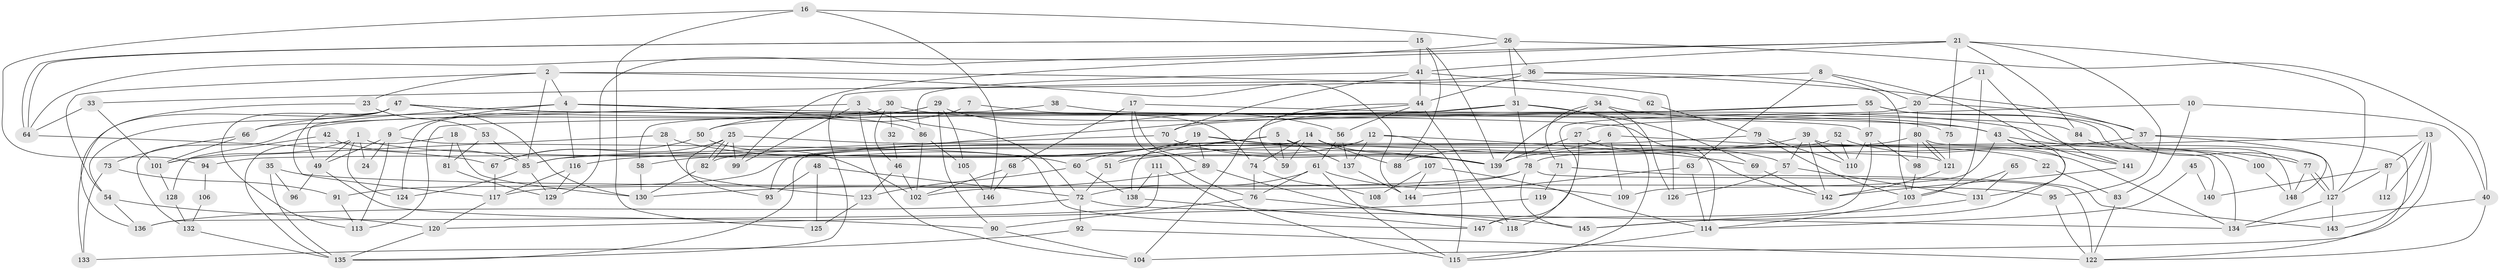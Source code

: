// Generated by graph-tools (version 1.1) at 2025/15/03/09/25 04:15:16]
// undirected, 148 vertices, 296 edges
graph export_dot {
graph [start="1"]
  node [color=gray90,style=filled];
  1;
  2;
  3;
  4;
  5;
  6;
  7;
  8;
  9;
  10;
  11;
  12;
  13;
  14;
  15;
  16;
  17;
  18;
  19;
  20;
  21;
  22;
  23;
  24;
  25;
  26;
  27;
  28;
  29;
  30;
  31;
  32;
  33;
  34;
  35;
  36;
  37;
  38;
  39;
  40;
  41;
  42;
  43;
  44;
  45;
  46;
  47;
  48;
  49;
  50;
  51;
  52;
  53;
  54;
  55;
  56;
  57;
  58;
  59;
  60;
  61;
  62;
  63;
  64;
  65;
  66;
  67;
  68;
  69;
  70;
  71;
  72;
  73;
  74;
  75;
  76;
  77;
  78;
  79;
  80;
  81;
  82;
  83;
  84;
  85;
  86;
  87;
  88;
  89;
  90;
  91;
  92;
  93;
  94;
  95;
  96;
  97;
  98;
  99;
  100;
  101;
  102;
  103;
  104;
  105;
  106;
  107;
  108;
  109;
  110;
  111;
  112;
  113;
  114;
  115;
  116;
  117;
  118;
  119;
  120;
  121;
  122;
  123;
  124;
  125;
  126;
  127;
  128;
  129;
  130;
  131;
  132;
  133;
  134;
  135;
  136;
  137;
  138;
  139;
  140;
  141;
  142;
  143;
  144;
  145;
  146;
  147;
  148;
  1 -- 49;
  1 -- 139;
  1 -- 24;
  1 -- 101;
  1 -- 124;
  2 -- 85;
  2 -- 4;
  2 -- 23;
  2 -- 54;
  2 -- 62;
  2 -- 144;
  3 -- 99;
  3 -- 66;
  3 -- 72;
  3 -- 104;
  4 -- 116;
  4 -- 9;
  4 -- 43;
  4 -- 49;
  4 -- 86;
  5 -- 51;
  5 -- 137;
  5 -- 59;
  5 -- 91;
  5 -- 140;
  6 -- 88;
  6 -- 109;
  6 -- 22;
  7 -- 74;
  7 -- 50;
  8 -- 20;
  8 -- 141;
  8 -- 33;
  8 -- 63;
  9 -- 49;
  9 -- 147;
  9 -- 24;
  9 -- 113;
  10 -- 27;
  10 -- 40;
  10 -- 83;
  11 -- 141;
  11 -- 103;
  11 -- 20;
  12 -- 69;
  12 -- 138;
  12 -- 60;
  12 -- 115;
  12 -- 137;
  13 -- 78;
  13 -- 104;
  13 -- 87;
  13 -- 112;
  13 -- 143;
  14 -- 59;
  14 -- 139;
  14 -- 74;
  14 -- 88;
  14 -- 135;
  15 -- 41;
  15 -- 64;
  15 -- 64;
  15 -- 88;
  15 -- 139;
  16 -- 26;
  16 -- 146;
  16 -- 94;
  16 -- 125;
  17 -- 76;
  17 -- 89;
  17 -- 68;
  17 -- 84;
  18 -- 135;
  18 -- 81;
  18 -- 130;
  19 -- 139;
  19 -- 85;
  19 -- 57;
  19 -- 58;
  19 -- 89;
  20 -- 80;
  20 -- 37;
  20 -- 118;
  21 -- 127;
  21 -- 129;
  21 -- 41;
  21 -- 75;
  21 -- 84;
  21 -- 95;
  21 -- 99;
  22 -- 83;
  23 -- 136;
  23 -- 53;
  25 -- 82;
  25 -- 82;
  25 -- 121;
  25 -- 67;
  25 -- 93;
  25 -- 99;
  26 -- 36;
  26 -- 31;
  26 -- 40;
  26 -- 64;
  27 -- 147;
  27 -- 139;
  27 -- 142;
  28 -- 123;
  28 -- 101;
  28 -- 60;
  29 -- 56;
  29 -- 66;
  29 -- 90;
  29 -- 105;
  29 -- 132;
  30 -- 127;
  30 -- 46;
  30 -- 32;
  30 -- 124;
  31 -- 78;
  31 -- 115;
  31 -- 50;
  31 -- 69;
  31 -- 104;
  32 -- 46;
  33 -- 64;
  33 -- 101;
  34 -- 139;
  34 -- 43;
  34 -- 71;
  34 -- 126;
  35 -- 95;
  35 -- 135;
  35 -- 96;
  36 -- 135;
  36 -- 37;
  36 -- 44;
  36 -- 103;
  37 -- 122;
  37 -- 116;
  37 -- 148;
  38 -- 58;
  38 -- 75;
  39 -- 110;
  39 -- 57;
  39 -- 51;
  39 -- 142;
  39 -- 145;
  40 -- 134;
  40 -- 122;
  41 -- 126;
  41 -- 44;
  41 -- 70;
  41 -- 86;
  42 -- 128;
  42 -- 85;
  43 -- 77;
  43 -- 109;
  43 -- 131;
  43 -- 141;
  44 -- 56;
  44 -- 59;
  44 -- 93;
  44 -- 118;
  45 -- 114;
  45 -- 140;
  46 -- 102;
  46 -- 123;
  47 -- 117;
  47 -- 114;
  47 -- 54;
  47 -- 97;
  47 -- 113;
  47 -- 130;
  47 -- 133;
  48 -- 72;
  48 -- 93;
  48 -- 125;
  49 -- 90;
  49 -- 96;
  50 -- 67;
  50 -- 102;
  51 -- 72;
  52 -- 110;
  52 -- 134;
  52 -- 94;
  53 -- 85;
  53 -- 81;
  54 -- 120;
  54 -- 136;
  55 -- 113;
  55 -- 148;
  55 -- 70;
  55 -- 77;
  55 -- 97;
  56 -- 137;
  56 -- 61;
  57 -- 131;
  57 -- 126;
  58 -- 130;
  60 -- 123;
  60 -- 138;
  61 -- 76;
  61 -- 72;
  61 -- 109;
  61 -- 115;
  62 -- 79;
  63 -- 114;
  63 -- 144;
  64 -- 67;
  65 -- 131;
  65 -- 103;
  66 -- 73;
  66 -- 101;
  67 -- 117;
  68 -- 102;
  68 -- 146;
  69 -- 142;
  70 -- 85;
  70 -- 139;
  71 -- 143;
  71 -- 119;
  72 -- 92;
  72 -- 134;
  72 -- 136;
  73 -- 133;
  73 -- 91;
  74 -- 76;
  74 -- 108;
  75 -- 121;
  76 -- 118;
  76 -- 90;
  77 -- 127;
  77 -- 127;
  77 -- 148;
  78 -- 102;
  78 -- 145;
  78 -- 117;
  78 -- 122;
  79 -- 82;
  79 -- 103;
  79 -- 110;
  80 -- 121;
  80 -- 121;
  80 -- 139;
  80 -- 98;
  80 -- 134;
  81 -- 129;
  82 -- 130;
  83 -- 122;
  84 -- 100;
  85 -- 124;
  85 -- 129;
  86 -- 102;
  86 -- 105;
  87 -- 127;
  87 -- 112;
  87 -- 140;
  89 -- 130;
  89 -- 145;
  90 -- 104;
  91 -- 113;
  92 -- 122;
  92 -- 133;
  94 -- 106;
  95 -- 122;
  97 -- 98;
  97 -- 110;
  97 -- 147;
  98 -- 103;
  100 -- 148;
  101 -- 128;
  103 -- 114;
  105 -- 146;
  106 -- 132;
  107 -- 144;
  107 -- 114;
  107 -- 108;
  111 -- 115;
  111 -- 136;
  111 -- 138;
  114 -- 115;
  116 -- 117;
  116 -- 129;
  117 -- 120;
  119 -- 120;
  120 -- 135;
  121 -- 142;
  123 -- 125;
  127 -- 134;
  127 -- 143;
  128 -- 132;
  131 -- 145;
  132 -- 135;
  137 -- 144;
  138 -- 147;
  141 -- 142;
}
